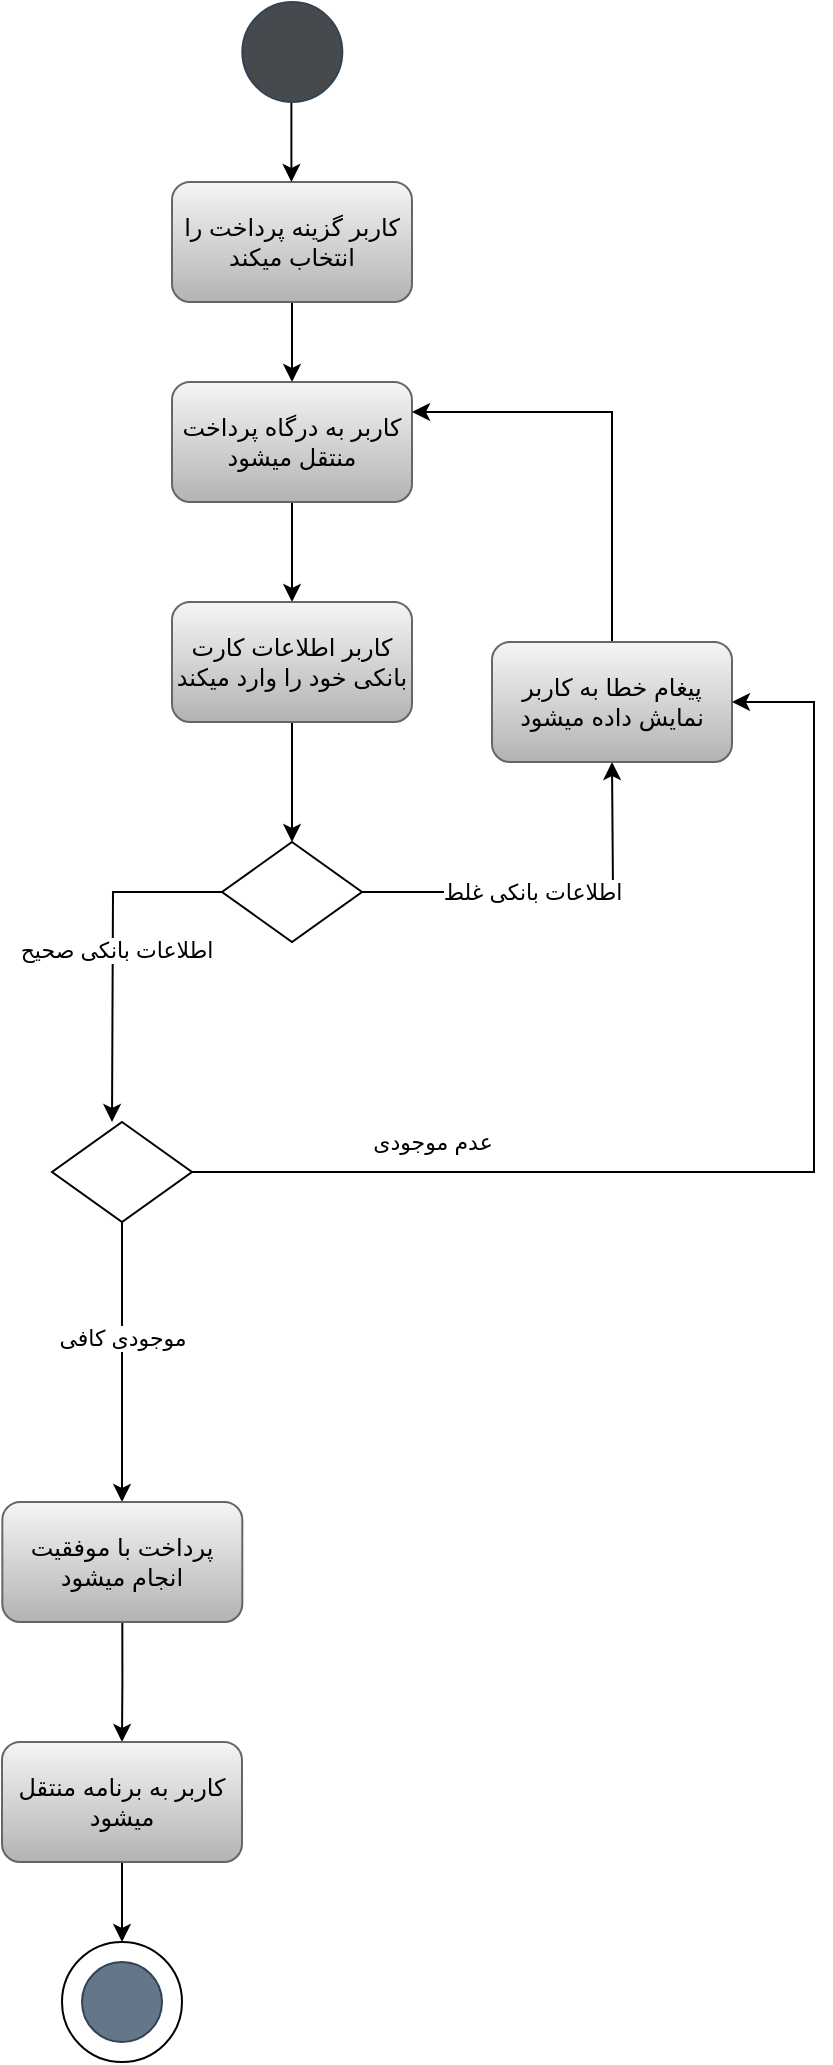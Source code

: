 <mxfile version="26.0.7">
  <diagram name="Page-1" id="yOIOq5CUbTL2FCmnX5IO">
    <mxGraphModel dx="2480" dy="1445" grid="1" gridSize="10" guides="1" tooltips="1" connect="1" arrows="1" fold="1" page="1" pageScale="1" pageWidth="3300" pageHeight="4681" math="0" shadow="0">
      <root>
        <mxCell id="0" />
        <mxCell id="1" parent="0" />
        <mxCell id="AmkbOqZ7xTrb_Wq82uvq-5" style="edgeStyle=orthogonalEdgeStyle;rounded=0;orthogonalLoop=1;jettySize=auto;html=1;exitX=0.5;exitY=1;exitDx=0;exitDy=0;entryX=0.5;entryY=0;entryDx=0;entryDy=0;" edge="1" parent="1" source="AmkbOqZ7xTrb_Wq82uvq-1" target="AmkbOqZ7xTrb_Wq82uvq-4">
          <mxGeometry relative="1" as="geometry" />
        </mxCell>
        <mxCell id="AmkbOqZ7xTrb_Wq82uvq-1" value="کاربر گزینه پرداخت را انتخاب میکند" style="rounded=1;whiteSpace=wrap;html=1;fillColor=#f5f5f5;gradientColor=#b3b3b3;strokeColor=#666666;" vertex="1" parent="1">
          <mxGeometry x="620" y="190" width="120" height="60" as="geometry" />
        </mxCell>
        <mxCell id="AmkbOqZ7xTrb_Wq82uvq-2" value="" style="endArrow=classic;html=1;rounded=0;exitX=0.5;exitY=1;exitDx=0;exitDy=0;" edge="1" parent="1">
          <mxGeometry width="50" height="50" relative="1" as="geometry">
            <mxPoint x="679.7" y="150" as="sourcePoint" />
            <mxPoint x="679.7" y="190" as="targetPoint" />
          </mxGeometry>
        </mxCell>
        <mxCell id="AmkbOqZ7xTrb_Wq82uvq-3" value="" style="ellipse;whiteSpace=wrap;html=1;aspect=fixed;fillColor=light-dark(#464a4e, #7d8c9b);strokeColor=#314354;fontColor=#ffffff;" vertex="1" parent="1">
          <mxGeometry x="655.16" y="100" width="50" height="50" as="geometry" />
        </mxCell>
        <mxCell id="AmkbOqZ7xTrb_Wq82uvq-7" style="edgeStyle=orthogonalEdgeStyle;rounded=0;orthogonalLoop=1;jettySize=auto;html=1;exitX=0.5;exitY=1;exitDx=0;exitDy=0;entryX=0.5;entryY=0;entryDx=0;entryDy=0;" edge="1" parent="1" source="AmkbOqZ7xTrb_Wq82uvq-4" target="AmkbOqZ7xTrb_Wq82uvq-6">
          <mxGeometry relative="1" as="geometry" />
        </mxCell>
        <mxCell id="AmkbOqZ7xTrb_Wq82uvq-4" value="کاربر به درگاه پرداخت منتقل میشود" style="rounded=1;whiteSpace=wrap;html=1;fillColor=#f5f5f5;gradientColor=#b3b3b3;strokeColor=#666666;" vertex="1" parent="1">
          <mxGeometry x="620" y="290" width="120" height="60" as="geometry" />
        </mxCell>
        <mxCell id="AmkbOqZ7xTrb_Wq82uvq-11" style="edgeStyle=orthogonalEdgeStyle;rounded=0;orthogonalLoop=1;jettySize=auto;html=1;exitX=0.5;exitY=1;exitDx=0;exitDy=0;entryX=0.5;entryY=0;entryDx=0;entryDy=0;" edge="1" parent="1" source="AmkbOqZ7xTrb_Wq82uvq-6" target="AmkbOqZ7xTrb_Wq82uvq-8">
          <mxGeometry relative="1" as="geometry" />
        </mxCell>
        <mxCell id="AmkbOqZ7xTrb_Wq82uvq-6" value="کاربر اطلاعات کارت بانکی خود را وارد میکند" style="rounded=1;whiteSpace=wrap;html=1;fillColor=#f5f5f5;gradientColor=#b3b3b3;strokeColor=#666666;" vertex="1" parent="1">
          <mxGeometry x="620" y="400" width="120" height="60" as="geometry" />
        </mxCell>
        <mxCell id="AmkbOqZ7xTrb_Wq82uvq-9" style="edgeStyle=orthogonalEdgeStyle;rounded=0;orthogonalLoop=1;jettySize=auto;html=1;exitX=1;exitY=0.5;exitDx=0;exitDy=0;" edge="1" parent="1" source="AmkbOqZ7xTrb_Wq82uvq-8">
          <mxGeometry relative="1" as="geometry">
            <mxPoint x="840" y="480" as="targetPoint" />
          </mxGeometry>
        </mxCell>
        <mxCell id="AmkbOqZ7xTrb_Wq82uvq-10" value="اطلاعات بانکی غلط" style="edgeLabel;html=1;align=center;verticalAlign=middle;resizable=0;points=[];" vertex="1" connectable="0" parent="AmkbOqZ7xTrb_Wq82uvq-9">
          <mxGeometry x="-0.108" relative="1" as="geometry">
            <mxPoint as="offset" />
          </mxGeometry>
        </mxCell>
        <mxCell id="AmkbOqZ7xTrb_Wq82uvq-14" style="edgeStyle=orthogonalEdgeStyle;rounded=0;orthogonalLoop=1;jettySize=auto;html=1;exitX=0;exitY=0.5;exitDx=0;exitDy=0;" edge="1" parent="1" source="AmkbOqZ7xTrb_Wq82uvq-8">
          <mxGeometry relative="1" as="geometry">
            <mxPoint x="590" y="660" as="targetPoint" />
          </mxGeometry>
        </mxCell>
        <mxCell id="AmkbOqZ7xTrb_Wq82uvq-15" value="اطلاعات بانکی صحیح" style="edgeLabel;html=1;align=center;verticalAlign=middle;resizable=0;points=[];" vertex="1" connectable="0" parent="AmkbOqZ7xTrb_Wq82uvq-14">
          <mxGeometry x="-0.015" y="1" relative="1" as="geometry">
            <mxPoint as="offset" />
          </mxGeometry>
        </mxCell>
        <mxCell id="AmkbOqZ7xTrb_Wq82uvq-8" value="" style="rhombus;whiteSpace=wrap;html=1;" vertex="1" parent="1">
          <mxGeometry x="645" y="520" width="70" height="50" as="geometry" />
        </mxCell>
        <mxCell id="AmkbOqZ7xTrb_Wq82uvq-13" style="edgeStyle=orthogonalEdgeStyle;rounded=0;orthogonalLoop=1;jettySize=auto;html=1;exitX=0.5;exitY=0;exitDx=0;exitDy=0;entryX=1;entryY=0.25;entryDx=0;entryDy=0;" edge="1" parent="1" source="AmkbOqZ7xTrb_Wq82uvq-12" target="AmkbOqZ7xTrb_Wq82uvq-4">
          <mxGeometry relative="1" as="geometry" />
        </mxCell>
        <mxCell id="AmkbOqZ7xTrb_Wq82uvq-12" value="پیغام خطا به کاربر نمایش داده میشود" style="rounded=1;whiteSpace=wrap;html=1;fillColor=#f5f5f5;gradientColor=#b3b3b3;strokeColor=#666666;" vertex="1" parent="1">
          <mxGeometry x="780" y="420" width="120" height="60" as="geometry" />
        </mxCell>
        <mxCell id="AmkbOqZ7xTrb_Wq82uvq-18" style="edgeStyle=orthogonalEdgeStyle;rounded=0;orthogonalLoop=1;jettySize=auto;html=1;exitX=1;exitY=0.5;exitDx=0;exitDy=0;entryX=1;entryY=0.5;entryDx=0;entryDy=0;" edge="1" parent="1" source="AmkbOqZ7xTrb_Wq82uvq-17" target="AmkbOqZ7xTrb_Wq82uvq-12">
          <mxGeometry relative="1" as="geometry">
            <mxPoint x="920" y="450" as="targetPoint" />
            <Array as="points">
              <mxPoint x="941" y="685" />
              <mxPoint x="941" y="450" />
            </Array>
          </mxGeometry>
        </mxCell>
        <mxCell id="AmkbOqZ7xTrb_Wq82uvq-19" value="عدم موجودی" style="edgeLabel;html=1;align=center;verticalAlign=middle;resizable=0;points=[];" vertex="1" connectable="0" parent="AmkbOqZ7xTrb_Wq82uvq-18">
          <mxGeometry x="-0.095" y="-4" relative="1" as="geometry">
            <mxPoint x="-146" y="-19" as="offset" />
          </mxGeometry>
        </mxCell>
        <mxCell id="AmkbOqZ7xTrb_Wq82uvq-20" style="edgeStyle=orthogonalEdgeStyle;rounded=0;orthogonalLoop=1;jettySize=auto;html=1;exitX=0.5;exitY=1;exitDx=0;exitDy=0;" edge="1" parent="1" source="AmkbOqZ7xTrb_Wq82uvq-17">
          <mxGeometry relative="1" as="geometry">
            <mxPoint x="595" y="850" as="targetPoint" />
          </mxGeometry>
        </mxCell>
        <mxCell id="AmkbOqZ7xTrb_Wq82uvq-21" value="موجودی کافی" style="edgeLabel;html=1;align=center;verticalAlign=middle;resizable=0;points=[];" vertex="1" connectable="0" parent="AmkbOqZ7xTrb_Wq82uvq-20">
          <mxGeometry x="-0.174" relative="1" as="geometry">
            <mxPoint as="offset" />
          </mxGeometry>
        </mxCell>
        <mxCell id="AmkbOqZ7xTrb_Wq82uvq-17" value="" style="rhombus;whiteSpace=wrap;html=1;" vertex="1" parent="1">
          <mxGeometry x="560" y="660" width="70" height="50" as="geometry" />
        </mxCell>
        <mxCell id="AmkbOqZ7xTrb_Wq82uvq-24" style="edgeStyle=orthogonalEdgeStyle;rounded=0;orthogonalLoop=1;jettySize=auto;html=1;exitX=0.5;exitY=1;exitDx=0;exitDy=0;" edge="1" parent="1" source="AmkbOqZ7xTrb_Wq82uvq-22" target="AmkbOqZ7xTrb_Wq82uvq-23">
          <mxGeometry relative="1" as="geometry" />
        </mxCell>
        <mxCell id="AmkbOqZ7xTrb_Wq82uvq-22" value="پرداخت با موفقیت انجام میشود" style="rounded=1;whiteSpace=wrap;html=1;fillColor=#f5f5f5;gradientColor=#b3b3b3;strokeColor=#666666;" vertex="1" parent="1">
          <mxGeometry x="535.16" y="850" width="120" height="60" as="geometry" />
        </mxCell>
        <mxCell id="AmkbOqZ7xTrb_Wq82uvq-27" style="edgeStyle=orthogonalEdgeStyle;rounded=0;orthogonalLoop=1;jettySize=auto;html=1;exitX=0.5;exitY=1;exitDx=0;exitDy=0;entryX=0.5;entryY=0;entryDx=0;entryDy=0;" edge="1" parent="1" source="AmkbOqZ7xTrb_Wq82uvq-23" target="AmkbOqZ7xTrb_Wq82uvq-25">
          <mxGeometry relative="1" as="geometry" />
        </mxCell>
        <mxCell id="AmkbOqZ7xTrb_Wq82uvq-23" value="کاربر به برنامه منتقل میشود" style="rounded=1;whiteSpace=wrap;html=1;fillColor=#f5f5f5;gradientColor=#b3b3b3;strokeColor=#666666;" vertex="1" parent="1">
          <mxGeometry x="535" y="970" width="120" height="60" as="geometry" />
        </mxCell>
        <mxCell id="AmkbOqZ7xTrb_Wq82uvq-25" value="" style="ellipse;whiteSpace=wrap;html=1;aspect=fixed;" vertex="1" parent="1">
          <mxGeometry x="565" y="1070" width="60" height="60" as="geometry" />
        </mxCell>
        <mxCell id="AmkbOqZ7xTrb_Wq82uvq-26" value="" style="ellipse;whiteSpace=wrap;html=1;aspect=fixed;fillColor=#647687;fontColor=#ffffff;strokeColor=#314354;" vertex="1" parent="1">
          <mxGeometry x="575" y="1080" width="40" height="40" as="geometry" />
        </mxCell>
      </root>
    </mxGraphModel>
  </diagram>
</mxfile>
